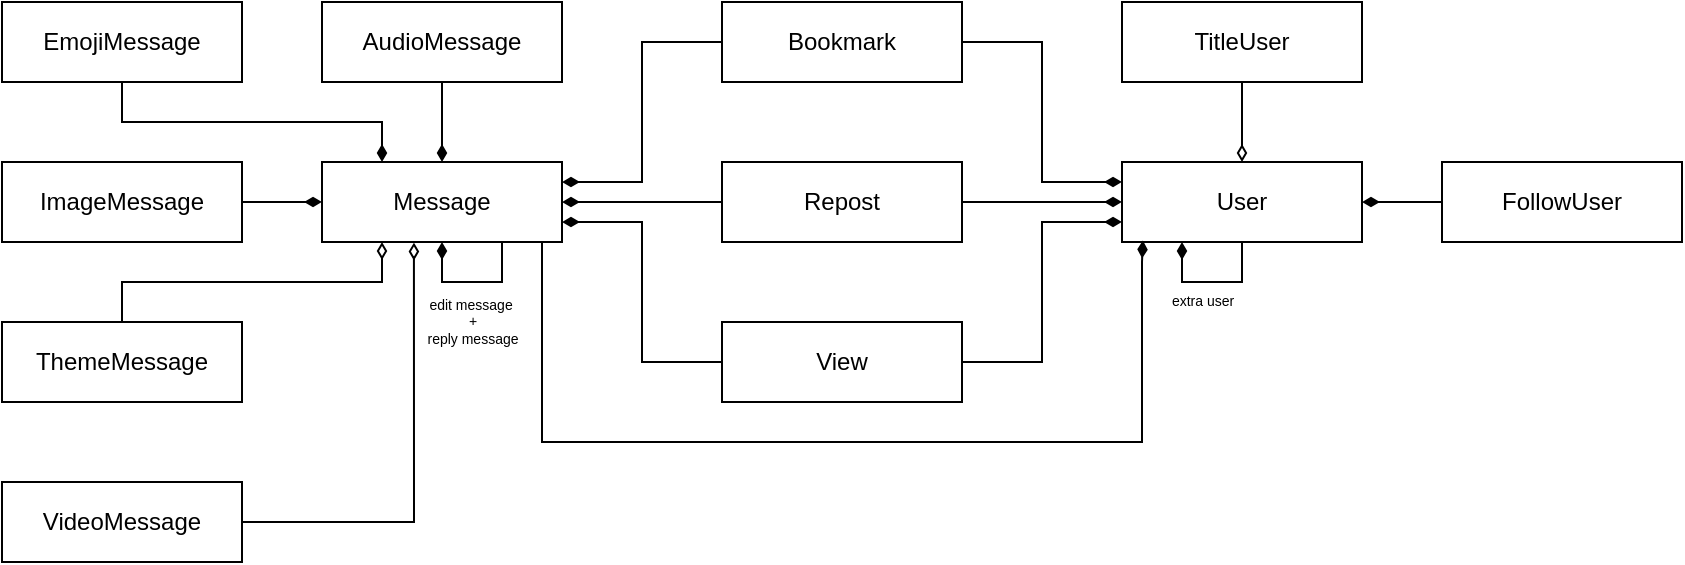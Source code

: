 <mxfile version="27.0.9">
  <diagram name="Page-1" id="eXVtkAyQgTDzQ4QdkK_H">
    <mxGraphModel dx="1718" dy="1622" grid="1" gridSize="10" guides="1" tooltips="1" connect="1" arrows="1" fold="1" page="1" pageScale="1" pageWidth="850" pageHeight="1100" math="0" shadow="0">
      <root>
        <mxCell id="0" />
        <mxCell id="1" parent="0" />
        <mxCell id="wAQ-IYbZNHZ4q7pp61nc-17" value="User" style="rounded=0;whiteSpace=wrap;html=1;" vertex="1" parent="1">
          <mxGeometry x="360" y="-40" width="120" height="40" as="geometry" />
        </mxCell>
        <mxCell id="wAQ-IYbZNHZ4q7pp61nc-43" style="edgeStyle=orthogonalEdgeStyle;rounded=0;orthogonalLoop=1;jettySize=auto;html=1;entryX=1;entryY=0.5;entryDx=0;entryDy=0;endArrow=diamondThin;endFill=1;" edge="1" parent="1" source="wAQ-IYbZNHZ4q7pp61nc-18" target="wAQ-IYbZNHZ4q7pp61nc-21">
          <mxGeometry relative="1" as="geometry" />
        </mxCell>
        <mxCell id="wAQ-IYbZNHZ4q7pp61nc-48" style="edgeStyle=orthogonalEdgeStyle;rounded=0;orthogonalLoop=1;jettySize=auto;html=1;entryX=0;entryY=0.5;entryDx=0;entryDy=0;endArrow=diamondThin;endFill=1;" edge="1" parent="1" source="wAQ-IYbZNHZ4q7pp61nc-18" target="wAQ-IYbZNHZ4q7pp61nc-17">
          <mxGeometry relative="1" as="geometry" />
        </mxCell>
        <mxCell id="wAQ-IYbZNHZ4q7pp61nc-18" value="Repost" style="rounded=0;whiteSpace=wrap;html=1;" vertex="1" parent="1">
          <mxGeometry x="160" y="-40" width="120" height="40" as="geometry" />
        </mxCell>
        <mxCell id="wAQ-IYbZNHZ4q7pp61nc-42" style="edgeStyle=orthogonalEdgeStyle;rounded=0;orthogonalLoop=1;jettySize=auto;html=1;entryX=1;entryY=0.75;entryDx=0;entryDy=0;endArrow=diamondThin;endFill=1;" edge="1" parent="1" source="wAQ-IYbZNHZ4q7pp61nc-19" target="wAQ-IYbZNHZ4q7pp61nc-21">
          <mxGeometry relative="1" as="geometry" />
        </mxCell>
        <mxCell id="wAQ-IYbZNHZ4q7pp61nc-47" style="edgeStyle=orthogonalEdgeStyle;rounded=0;orthogonalLoop=1;jettySize=auto;html=1;entryX=0;entryY=0.75;entryDx=0;entryDy=0;endArrow=diamondThin;endFill=1;" edge="1" parent="1" source="wAQ-IYbZNHZ4q7pp61nc-19" target="wAQ-IYbZNHZ4q7pp61nc-17">
          <mxGeometry relative="1" as="geometry" />
        </mxCell>
        <mxCell id="wAQ-IYbZNHZ4q7pp61nc-19" value="View" style="rounded=0;whiteSpace=wrap;html=1;" vertex="1" parent="1">
          <mxGeometry x="160" y="40" width="120" height="40" as="geometry" />
        </mxCell>
        <mxCell id="wAQ-IYbZNHZ4q7pp61nc-41" style="edgeStyle=orthogonalEdgeStyle;rounded=0;orthogonalLoop=1;jettySize=auto;html=1;entryX=1;entryY=0.25;entryDx=0;entryDy=0;endArrow=diamondThin;endFill=1;" edge="1" parent="1" source="wAQ-IYbZNHZ4q7pp61nc-20" target="wAQ-IYbZNHZ4q7pp61nc-21">
          <mxGeometry relative="1" as="geometry">
            <mxPoint x="80" y="-20" as="targetPoint" />
            <Array as="points">
              <mxPoint x="120" y="-100" />
              <mxPoint x="120" y="-30" />
            </Array>
          </mxGeometry>
        </mxCell>
        <mxCell id="wAQ-IYbZNHZ4q7pp61nc-46" style="edgeStyle=orthogonalEdgeStyle;rounded=0;orthogonalLoop=1;jettySize=auto;html=1;entryX=0;entryY=0.25;entryDx=0;entryDy=0;endArrow=diamondThin;endFill=1;" edge="1" parent="1" source="wAQ-IYbZNHZ4q7pp61nc-20" target="wAQ-IYbZNHZ4q7pp61nc-17">
          <mxGeometry relative="1" as="geometry" />
        </mxCell>
        <mxCell id="wAQ-IYbZNHZ4q7pp61nc-20" value="Bookmark" style="rounded=0;whiteSpace=wrap;html=1;" vertex="1" parent="1">
          <mxGeometry x="160" y="-120" width="120" height="40" as="geometry" />
        </mxCell>
        <mxCell id="wAQ-IYbZNHZ4q7pp61nc-51" style="edgeStyle=orthogonalEdgeStyle;rounded=0;orthogonalLoop=1;jettySize=auto;html=1;exitX=0.5;exitY=1;exitDx=0;exitDy=0;endArrow=diamondThin;endFill=1;entryX=0.087;entryY=0.981;entryDx=0;entryDy=0;entryPerimeter=0;" edge="1" parent="1" source="wAQ-IYbZNHZ4q7pp61nc-21" target="wAQ-IYbZNHZ4q7pp61nc-17">
          <mxGeometry relative="1" as="geometry">
            <mxPoint x="450" y="10" as="targetPoint" />
            <Array as="points">
              <mxPoint x="70" />
              <mxPoint x="70" y="100" />
              <mxPoint x="370" y="100" />
              <mxPoint x="370" y="10" />
            </Array>
          </mxGeometry>
        </mxCell>
        <mxCell id="wAQ-IYbZNHZ4q7pp61nc-21" value="Message" style="rounded=0;whiteSpace=wrap;html=1;" vertex="1" parent="1">
          <mxGeometry x="-40" y="-40" width="120" height="40" as="geometry" />
        </mxCell>
        <mxCell id="wAQ-IYbZNHZ4q7pp61nc-34" style="edgeStyle=orthogonalEdgeStyle;rounded=0;orthogonalLoop=1;jettySize=auto;html=1;entryX=0;entryY=0.5;entryDx=0;entryDy=0;endArrow=diamondThin;endFill=1;" edge="1" parent="1" source="wAQ-IYbZNHZ4q7pp61nc-23" target="wAQ-IYbZNHZ4q7pp61nc-21">
          <mxGeometry relative="1" as="geometry" />
        </mxCell>
        <mxCell id="wAQ-IYbZNHZ4q7pp61nc-23" value="ImageMessage" style="rounded=0;whiteSpace=wrap;html=1;" vertex="1" parent="1">
          <mxGeometry x="-200" y="-40" width="120" height="40" as="geometry" />
        </mxCell>
        <mxCell id="wAQ-IYbZNHZ4q7pp61nc-49" style="edgeStyle=orthogonalEdgeStyle;rounded=0;orthogonalLoop=1;jettySize=auto;html=1;entryX=1;entryY=0.5;entryDx=0;entryDy=0;endArrow=diamondThin;endFill=1;" edge="1" parent="1" source="wAQ-IYbZNHZ4q7pp61nc-24" target="wAQ-IYbZNHZ4q7pp61nc-17">
          <mxGeometry relative="1" as="geometry" />
        </mxCell>
        <mxCell id="wAQ-IYbZNHZ4q7pp61nc-24" value="FollowUser" style="rounded=0;whiteSpace=wrap;html=1;" vertex="1" parent="1">
          <mxGeometry x="520" y="-40" width="120" height="40" as="geometry" />
        </mxCell>
        <mxCell id="wAQ-IYbZNHZ4q7pp61nc-36" style="edgeStyle=orthogonalEdgeStyle;rounded=0;orthogonalLoop=1;jettySize=auto;html=1;entryX=0.25;entryY=1;entryDx=0;entryDy=0;endArrow=diamondThin;endFill=0;" edge="1" parent="1" source="wAQ-IYbZNHZ4q7pp61nc-27" target="wAQ-IYbZNHZ4q7pp61nc-21">
          <mxGeometry relative="1" as="geometry">
            <Array as="points">
              <mxPoint x="-140" y="20" />
              <mxPoint x="-10" y="20" />
            </Array>
          </mxGeometry>
        </mxCell>
        <mxCell id="wAQ-IYbZNHZ4q7pp61nc-27" value="ThemeMessage" style="rounded=0;whiteSpace=wrap;html=1;" vertex="1" parent="1">
          <mxGeometry x="-200" y="40" width="120" height="40" as="geometry" />
        </mxCell>
        <mxCell id="wAQ-IYbZNHZ4q7pp61nc-33" style="edgeStyle=orthogonalEdgeStyle;rounded=0;orthogonalLoop=1;jettySize=auto;html=1;entryX=0.5;entryY=0;entryDx=0;entryDy=0;endArrow=diamondThin;endFill=1;" edge="1" parent="1" source="wAQ-IYbZNHZ4q7pp61nc-28" target="wAQ-IYbZNHZ4q7pp61nc-21">
          <mxGeometry relative="1" as="geometry" />
        </mxCell>
        <mxCell id="wAQ-IYbZNHZ4q7pp61nc-28" value="AudioMessage" style="rounded=0;whiteSpace=wrap;html=1;" vertex="1" parent="1">
          <mxGeometry x="-40" y="-120" width="120" height="40" as="geometry" />
        </mxCell>
        <mxCell id="wAQ-IYbZNHZ4q7pp61nc-35" style="edgeStyle=orthogonalEdgeStyle;rounded=0;orthogonalLoop=1;jettySize=auto;html=1;entryX=0.25;entryY=0;entryDx=0;entryDy=0;endArrow=diamondThin;endFill=1;" edge="1" parent="1" source="wAQ-IYbZNHZ4q7pp61nc-30" target="wAQ-IYbZNHZ4q7pp61nc-21">
          <mxGeometry relative="1" as="geometry">
            <Array as="points">
              <mxPoint x="-140" y="-60" />
              <mxPoint x="-10" y="-60" />
            </Array>
          </mxGeometry>
        </mxCell>
        <mxCell id="wAQ-IYbZNHZ4q7pp61nc-30" value="EmojiMessage" style="rounded=0;whiteSpace=wrap;html=1;" vertex="1" parent="1">
          <mxGeometry x="-200" y="-120" width="120" height="40" as="geometry" />
        </mxCell>
        <mxCell id="wAQ-IYbZNHZ4q7pp61nc-50" style="edgeStyle=orthogonalEdgeStyle;rounded=0;orthogonalLoop=1;jettySize=auto;html=1;entryX=0.5;entryY=0;entryDx=0;entryDy=0;endArrow=diamondThin;endFill=0;" edge="1" parent="1" source="wAQ-IYbZNHZ4q7pp61nc-32" target="wAQ-IYbZNHZ4q7pp61nc-17">
          <mxGeometry relative="1" as="geometry" />
        </mxCell>
        <mxCell id="wAQ-IYbZNHZ4q7pp61nc-32" value="TitleUser" style="rounded=0;whiteSpace=wrap;html=1;" vertex="1" parent="1">
          <mxGeometry x="360" y="-120" width="120" height="40" as="geometry" />
        </mxCell>
        <mxCell id="wAQ-IYbZNHZ4q7pp61nc-39" style="edgeStyle=orthogonalEdgeStyle;rounded=0;orthogonalLoop=1;jettySize=auto;html=1;entryX=0.5;entryY=1;entryDx=0;entryDy=0;endArrow=diamondThin;endFill=1;" edge="1" parent="1" source="wAQ-IYbZNHZ4q7pp61nc-21" target="wAQ-IYbZNHZ4q7pp61nc-21">
          <mxGeometry relative="1" as="geometry">
            <Array as="points">
              <mxPoint x="50" y="20" />
              <mxPoint x="20" y="20" />
            </Array>
          </mxGeometry>
        </mxCell>
        <mxCell id="wAQ-IYbZNHZ4q7pp61nc-40" value="edit message&amp;nbsp;&lt;div&gt;+&lt;/div&gt;&lt;div&gt;reply message&lt;/div&gt;" style="text;html=1;align=center;verticalAlign=middle;resizable=0;points=[];autosize=1;strokeColor=none;fillColor=none;fontSize=7;" vertex="1" parent="1">
          <mxGeometry y="20" width="70" height="40" as="geometry" />
        </mxCell>
        <mxCell id="wAQ-IYbZNHZ4q7pp61nc-44" style="edgeStyle=orthogonalEdgeStyle;rounded=0;orthogonalLoop=1;jettySize=auto;html=1;entryX=0.25;entryY=1;entryDx=0;entryDy=0;endArrow=diamondThin;endFill=1;" edge="1" parent="1" source="wAQ-IYbZNHZ4q7pp61nc-17" target="wAQ-IYbZNHZ4q7pp61nc-17">
          <mxGeometry relative="1" as="geometry">
            <Array as="points">
              <mxPoint x="420" y="20" />
              <mxPoint x="390" y="20" />
            </Array>
          </mxGeometry>
        </mxCell>
        <mxCell id="wAQ-IYbZNHZ4q7pp61nc-45" value="&lt;font&gt;extra user&lt;/font&gt;" style="text;html=1;align=center;verticalAlign=middle;resizable=0;points=[];autosize=1;strokeColor=none;fillColor=none;fontSize=7;" vertex="1" parent="1">
          <mxGeometry x="375" y="20" width="50" height="20" as="geometry" />
        </mxCell>
        <mxCell id="wAQ-IYbZNHZ4q7pp61nc-52" value="VideoMessage" style="rounded=0;whiteSpace=wrap;html=1;" vertex="1" parent="1">
          <mxGeometry x="-200" y="120" width="120" height="40" as="geometry" />
        </mxCell>
        <mxCell id="wAQ-IYbZNHZ4q7pp61nc-53" style="edgeStyle=orthogonalEdgeStyle;rounded=0;orthogonalLoop=1;jettySize=auto;html=1;entryX=0.383;entryY=1.008;entryDx=0;entryDy=0;entryPerimeter=0;endArrow=diamondThin;endFill=0;" edge="1" parent="1" source="wAQ-IYbZNHZ4q7pp61nc-52" target="wAQ-IYbZNHZ4q7pp61nc-21">
          <mxGeometry relative="1" as="geometry" />
        </mxCell>
      </root>
    </mxGraphModel>
  </diagram>
</mxfile>
